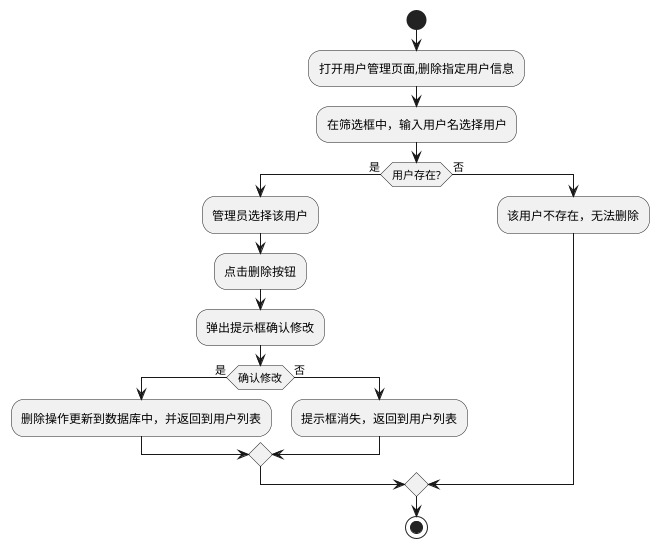 @startuml

start
:打开用户管理页面,删除指定用户信息;
:在筛选框中，输入用户名选择用户;
if (用户存在?) then (是)
    :管理员选择该用户;
    :点击删除按钮;
    :弹出提示框确认修改;
    if (确认修改) then (是)
        :删除操作更新到数据库中，并返回到用户列表;
    else (否);
        :提示框消失，返回到用户列表;
    endif
else (否)
    :该用户不存在，无法删除;
endif
stop
@enduml